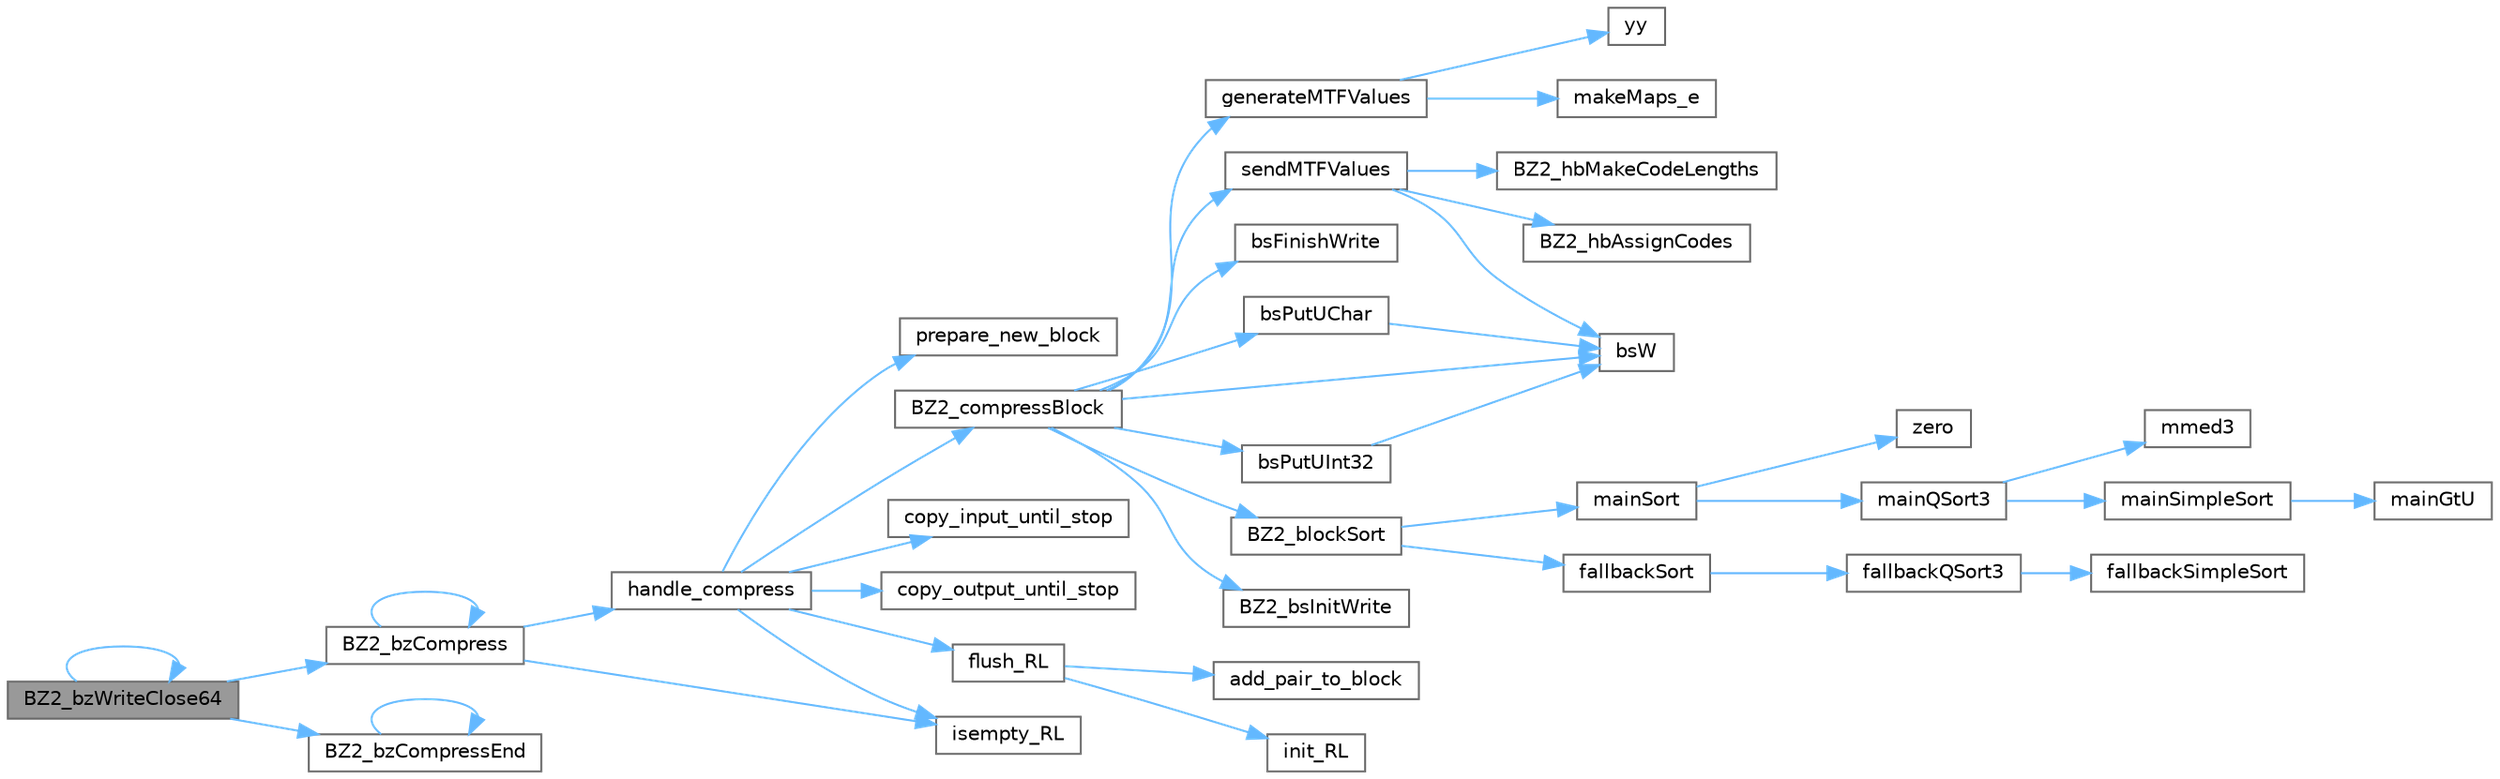 digraph "BZ2_bzWriteClose64"
{
 // LATEX_PDF_SIZE
  bgcolor="transparent";
  edge [fontname=Helvetica,fontsize=10,labelfontname=Helvetica,labelfontsize=10];
  node [fontname=Helvetica,fontsize=10,shape=box,height=0.2,width=0.4];
  rankdir="LR";
  Node1 [id="Node000001",label="BZ2_bzWriteClose64",height=0.2,width=0.4,color="gray40", fillcolor="grey60", style="filled", fontcolor="black",tooltip=" "];
  Node1 -> Node2 [id="edge1_Node000001_Node000002",color="steelblue1",style="solid",tooltip=" "];
  Node2 [id="Node000002",label="BZ2_bzCompress",height=0.2,width=0.4,color="grey40", fillcolor="white", style="filled",URL="$bzlib_8cpp.html#a8ce24adadb0647043fff19dfb5a31def",tooltip=" "];
  Node2 -> Node2 [id="edge2_Node000002_Node000002",color="steelblue1",style="solid",tooltip=" "];
  Node2 -> Node3 [id="edge3_Node000002_Node000003",color="steelblue1",style="solid",tooltip=" "];
  Node3 [id="Node000003",label="handle_compress",height=0.2,width=0.4,color="grey40", fillcolor="white", style="filled",URL="$bzlib_8cpp.html#a450c969c2c43e1859f6af8cfd9e76834",tooltip=" "];
  Node3 -> Node4 [id="edge4_Node000003_Node000004",color="steelblue1",style="solid",tooltip=" "];
  Node4 [id="Node000004",label="BZ2_compressBlock",height=0.2,width=0.4,color="grey40", fillcolor="white", style="filled",URL="$compress_8cpp.html#a107c3aaba6f1ac14c8c9f06552b0e0ca",tooltip=" "];
  Node4 -> Node5 [id="edge5_Node000004_Node000005",color="steelblue1",style="solid",tooltip=" "];
  Node5 [id="Node000005",label="bsFinishWrite",height=0.2,width=0.4,color="grey40", fillcolor="white", style="filled",URL="$compress_8cpp.html#ac41275ab970e00fc54902800a2c1c942",tooltip=" "];
  Node4 -> Node6 [id="edge6_Node000004_Node000006",color="steelblue1",style="solid",tooltip=" "];
  Node6 [id="Node000006",label="bsPutUChar",height=0.2,width=0.4,color="grey40", fillcolor="white", style="filled",URL="$compress_8cpp.html#a151944e99e20773204bf22ede917adcd",tooltip=" "];
  Node6 -> Node7 [id="edge7_Node000006_Node000007",color="steelblue1",style="solid",tooltip=" "];
  Node7 [id="Node000007",label="bsW",height=0.2,width=0.4,color="grey40", fillcolor="white", style="filled",URL="$compress_8cpp.html#aebe7d54b389f387b815e68304283674c",tooltip=" "];
  Node4 -> Node8 [id="edge8_Node000004_Node000008",color="steelblue1",style="solid",tooltip=" "];
  Node8 [id="Node000008",label="bsPutUInt32",height=0.2,width=0.4,color="grey40", fillcolor="white", style="filled",URL="$compress_8cpp.html#a0533dc665c266ab95ba9d9eecee11ba0",tooltip=" "];
  Node8 -> Node7 [id="edge9_Node000008_Node000007",color="steelblue1",style="solid",tooltip=" "];
  Node4 -> Node7 [id="edge10_Node000004_Node000007",color="steelblue1",style="solid",tooltip=" "];
  Node4 -> Node9 [id="edge11_Node000004_Node000009",color="steelblue1",style="solid",tooltip=" "];
  Node9 [id="Node000009",label="BZ2_blockSort",height=0.2,width=0.4,color="grey40", fillcolor="white", style="filled",URL="$blocksort_8cpp.html#aa472771468d845a21f3ce8a1769f2b6e",tooltip=" "];
  Node9 -> Node10 [id="edge12_Node000009_Node000010",color="steelblue1",style="solid",tooltip=" "];
  Node10 [id="Node000010",label="fallbackSort",height=0.2,width=0.4,color="grey40", fillcolor="white", style="filled",URL="$blocksort_8cpp.html#a6d7570db0905be1ef43019d0752b8bba",tooltip=" "];
  Node10 -> Node11 [id="edge13_Node000010_Node000011",color="steelblue1",style="solid",tooltip=" "];
  Node11 [id="Node000011",label="fallbackQSort3",height=0.2,width=0.4,color="grey40", fillcolor="white", style="filled",URL="$blocksort_8cpp.html#ab4252212a1f2083e1b0d1175e71bb873",tooltip=" "];
  Node11 -> Node12 [id="edge14_Node000011_Node000012",color="steelblue1",style="solid",tooltip=" "];
  Node12 [id="Node000012",label="fallbackSimpleSort",height=0.2,width=0.4,color="grey40", fillcolor="white", style="filled",URL="$blocksort_8cpp.html#a6832da209c2836dead65c2fcf86967b7",tooltip=" "];
  Node9 -> Node13 [id="edge15_Node000009_Node000013",color="steelblue1",style="solid",tooltip=" "];
  Node13 [id="Node000013",label="mainSort",height=0.2,width=0.4,color="grey40", fillcolor="white", style="filled",URL="$blocksort_8cpp.html#a151ed6616891fbb3839e97a6c8fcca1e",tooltip=" "];
  Node13 -> Node14 [id="edge16_Node000013_Node000014",color="steelblue1",style="solid",tooltip=" "];
  Node14 [id="Node000014",label="mainQSort3",height=0.2,width=0.4,color="grey40", fillcolor="white", style="filled",URL="$blocksort_8cpp.html#a0faf2c2ea5d69baca739f6612c28996e",tooltip=" "];
  Node14 -> Node15 [id="edge17_Node000014_Node000015",color="steelblue1",style="solid",tooltip=" "];
  Node15 [id="Node000015",label="mainSimpleSort",height=0.2,width=0.4,color="grey40", fillcolor="white", style="filled",URL="$blocksort_8cpp.html#a34d7c73122912f5523c463cfea52e411",tooltip=" "];
  Node15 -> Node16 [id="edge18_Node000015_Node000016",color="steelblue1",style="solid",tooltip=" "];
  Node16 [id="Node000016",label="mainGtU",height=0.2,width=0.4,color="grey40", fillcolor="white", style="filled",URL="$blocksort_8cpp.html#a882078956f037064a81174c41e6d8c86",tooltip=" "];
  Node14 -> Node17 [id="edge19_Node000014_Node000017",color="steelblue1",style="solid",tooltip=" "];
  Node17 [id="Node000017",label="mmed3",height=0.2,width=0.4,color="grey40", fillcolor="white", style="filled",URL="$blocksort_8cpp.html#a32ccd285df30cb6839255350d40fdf77",tooltip=" "];
  Node13 -> Node18 [id="edge20_Node000013_Node000018",color="steelblue1",style="solid",tooltip=" "];
  Node18 [id="Node000018",label="zero",height=0.2,width=0.4,color="grey40", fillcolor="white", style="filled",URL="$svd__common_8h.html#a4a86f5596ff1afa9113ff6cc07a60453",tooltip=" "];
  Node4 -> Node19 [id="edge21_Node000004_Node000019",color="steelblue1",style="solid",tooltip=" "];
  Node19 [id="Node000019",label="BZ2_bsInitWrite",height=0.2,width=0.4,color="grey40", fillcolor="white", style="filled",URL="$compress_8cpp.html#a787132d4657b7f9f4cea8256354efa45",tooltip=" "];
  Node4 -> Node20 [id="edge22_Node000004_Node000020",color="steelblue1",style="solid",tooltip=" "];
  Node20 [id="Node000020",label="generateMTFValues",height=0.2,width=0.4,color="grey40", fillcolor="white", style="filled",URL="$compress_8cpp.html#a12a3ab37b0872c7d6af238178d0e20e3",tooltip=" "];
  Node20 -> Node21 [id="edge23_Node000020_Node000021",color="steelblue1",style="solid",tooltip=" "];
  Node21 [id="Node000021",label="makeMaps_e",height=0.2,width=0.4,color="grey40", fillcolor="white", style="filled",URL="$compress_8cpp.html#a3876111ba2ed64fab2b7a5667c7b38d9",tooltip=" "];
  Node20 -> Node22 [id="edge24_Node000020_Node000022",color="steelblue1",style="solid",tooltip=" "];
  Node22 [id="Node000022",label="yy",height=0.2,width=0.4,color="grey40", fillcolor="white", style="filled",URL="$core_2swizzle__2_8inl_8h.html#ad4d826276d84a23b3d6c937b46040636",tooltip=" "];
  Node4 -> Node23 [id="edge25_Node000004_Node000023",color="steelblue1",style="solid",tooltip=" "];
  Node23 [id="Node000023",label="sendMTFValues",height=0.2,width=0.4,color="grey40", fillcolor="white", style="filled",URL="$compress_8cpp.html#a095d36506fbd4f9cde08892e75e42371",tooltip=" "];
  Node23 -> Node7 [id="edge26_Node000023_Node000007",color="steelblue1",style="solid",tooltip=" "];
  Node23 -> Node24 [id="edge27_Node000023_Node000024",color="steelblue1",style="solid",tooltip=" "];
  Node24 [id="Node000024",label="BZ2_hbAssignCodes",height=0.2,width=0.4,color="grey40", fillcolor="white", style="filled",URL="$huffman_8cpp.html#abb13ef9c3915838284e7cf4eea929c75",tooltip=" "];
  Node23 -> Node25 [id="edge28_Node000023_Node000025",color="steelblue1",style="solid",tooltip=" "];
  Node25 [id="Node000025",label="BZ2_hbMakeCodeLengths",height=0.2,width=0.4,color="grey40", fillcolor="white", style="filled",URL="$huffman_8cpp.html#ae19302af1ed2d2a366d15564b4fffd7b",tooltip=" "];
  Node3 -> Node26 [id="edge29_Node000003_Node000026",color="steelblue1",style="solid",tooltip=" "];
  Node26 [id="Node000026",label="copy_input_until_stop",height=0.2,width=0.4,color="grey40", fillcolor="white", style="filled",URL="$bzlib_8cpp.html#a9710691ea38b5f2921984c22079edaf7",tooltip=" "];
  Node3 -> Node27 [id="edge30_Node000003_Node000027",color="steelblue1",style="solid",tooltip=" "];
  Node27 [id="Node000027",label="copy_output_until_stop",height=0.2,width=0.4,color="grey40", fillcolor="white", style="filled",URL="$bzlib_8cpp.html#a65ab05d7428ffef15b1b91001d73cd30",tooltip=" "];
  Node3 -> Node28 [id="edge31_Node000003_Node000028",color="steelblue1",style="solid",tooltip=" "];
  Node28 [id="Node000028",label="flush_RL",height=0.2,width=0.4,color="grey40", fillcolor="white", style="filled",URL="$bzlib_8cpp.html#a1a18d449925ce2788dbedad2abe70fb6",tooltip=" "];
  Node28 -> Node29 [id="edge32_Node000028_Node000029",color="steelblue1",style="solid",tooltip=" "];
  Node29 [id="Node000029",label="add_pair_to_block",height=0.2,width=0.4,color="grey40", fillcolor="white", style="filled",URL="$bzlib_8cpp.html#a090f7056c8c755d4a91e249ceb96d2ac",tooltip=" "];
  Node28 -> Node30 [id="edge33_Node000028_Node000030",color="steelblue1",style="solid",tooltip=" "];
  Node30 [id="Node000030",label="init_RL",height=0.2,width=0.4,color="grey40", fillcolor="white", style="filled",URL="$bzlib_8cpp.html#a7b1eac6e90bb627c21d9db1e8936cd7d",tooltip=" "];
  Node3 -> Node31 [id="edge34_Node000003_Node000031",color="steelblue1",style="solid",tooltip=" "];
  Node31 [id="Node000031",label="isempty_RL",height=0.2,width=0.4,color="grey40", fillcolor="white", style="filled",URL="$bzlib_8cpp.html#ab8825c48617b926c99a4cff04caa3c6c",tooltip=" "];
  Node3 -> Node32 [id="edge35_Node000003_Node000032",color="steelblue1",style="solid",tooltip=" "];
  Node32 [id="Node000032",label="prepare_new_block",height=0.2,width=0.4,color="grey40", fillcolor="white", style="filled",URL="$bzlib_8cpp.html#a983f38b652f9fd683d48a3c21c3ef1ca",tooltip=" "];
  Node2 -> Node31 [id="edge36_Node000002_Node000031",color="steelblue1",style="solid",tooltip=" "];
  Node1 -> Node33 [id="edge37_Node000001_Node000033",color="steelblue1",style="solid",tooltip=" "];
  Node33 [id="Node000033",label="BZ2_bzCompressEnd",height=0.2,width=0.4,color="grey40", fillcolor="white", style="filled",URL="$bzlib_8cpp.html#a77a8b111f001b6714831a0ebd6ececb2",tooltip=" "];
  Node33 -> Node33 [id="edge38_Node000033_Node000033",color="steelblue1",style="solid",tooltip=" "];
  Node1 -> Node1 [id="edge39_Node000001_Node000001",color="steelblue1",style="solid",tooltip=" "];
}
